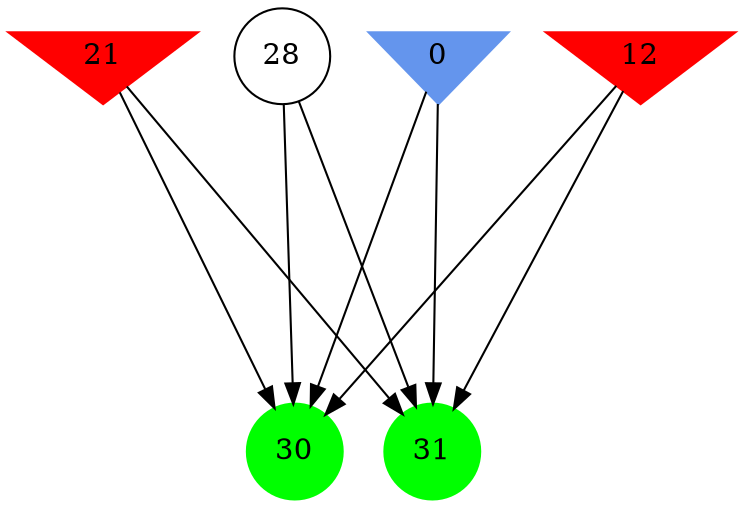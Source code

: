 digraph brain {
	ranksep=2.0;
	0 [shape=invtriangle,style=filled,color=cornflowerblue];
	12 [shape=invtriangle,style=filled,color=red];
	21 [shape=invtriangle,style=filled,color=red];
	28 [shape=circle,color=black];
	30 [shape=circle,style=filled,color=green];
	31 [shape=circle,style=filled,color=green];
	12	->	31;
	12	->	30;
	0	->	31;
	0	->	30;
	21	->	31;
	21	->	30;
	28	->	31;
	28	->	30;
	{ rank=same; 0; 12; 21; }
	{ rank=same; 28; }
	{ rank=same; 30; 31; }
}
